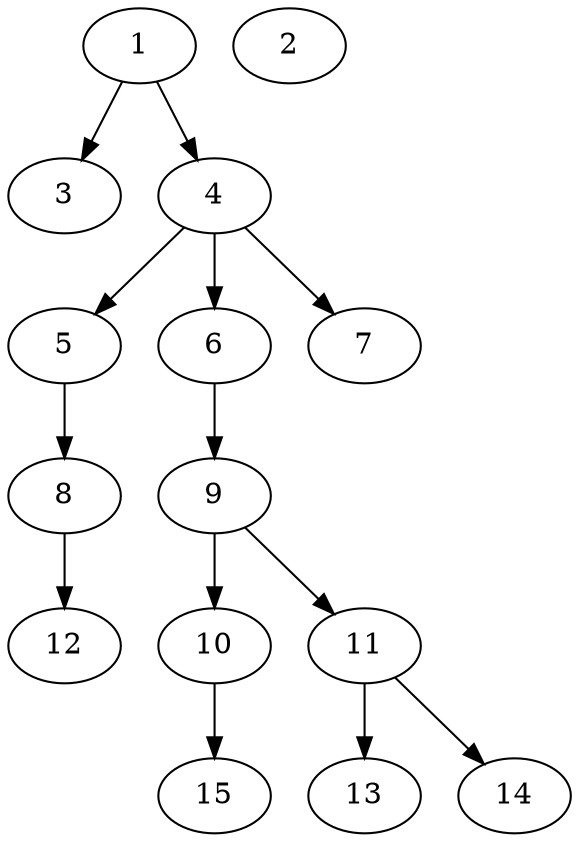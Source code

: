 // DAG (tier=1-easy, mode=compute, n=15, ccr=0.264, fat=0.472, density=0.259, regular=0.614, jump=0.051, mindata=262144, maxdata=2097152)
// DAG automatically generated by daggen at Sun Aug 24 16:33:32 2025
// /home/ermia/Project/Environments/daggen/bin/daggen --dot --ccr 0.264 --fat 0.472 --regular 0.614 --density 0.259 --jump 0.051 --mindata 262144 --maxdata 2097152 -n 15 
digraph G {
  1 [size="537478847440879616", alpha="0.07", expect_size="268739423720439808"]
  1 -> 3 [size ="5288480473088"]
  1 -> 4 [size ="5288480473088"]
  2 [size="89607462843318272", alpha="0.03", expect_size="44803731421659136"]
  3 [size="541550639646244864", alpha="0.12", expect_size="270775319823122432"]
  4 [size="26980121654329484", alpha="0.03", expect_size="13490060827164742"]
  4 -> 5 [size ="22755013558272"]
  4 -> 6 [size ="22755013558272"]
  4 -> 7 [size ="22755013558272"]
  5 [size="16846524962585966", alpha="0.17", expect_size="8423262481292983"]
  5 -> 8 [size ="8899474227200"]
  6 [size="322739402657117", alpha="0.01", expect_size="161369701328558"]
  6 -> 9 [size ="24903503839232"]
  7 [size="768280138214433", alpha="0.06", expect_size="384140069107216"]
  8 [size="57983668486820288", alpha="0.03", expect_size="28991834243410144"]
  8 -> 12 [size ="25719480516608"]
  9 [size="3212860079371976704", alpha="0.15", expect_size="1606430039685988352"]
  9 -> 10 [size ="17418785128448"]
  9 -> 11 [size ="17418785128448"]
  10 [size="182724627341318", alpha="0.16", expect_size="91362313670659"]
  10 -> 15 [size ="10940120563712"]
  11 [size="69088691687334", alpha="0.20", expect_size="34544345843667"]
  11 -> 13 [size ="3361222950912"]
  11 -> 14 [size ="3361222950912"]
  12 [size="2458363508417363968", alpha="0.01", expect_size="1229181754208681984"]
  13 [size="11831608140097362", alpha="0.09", expect_size="5915804070048681"]
  14 [size="83902561488016", alpha="0.19", expect_size="41951280744008"]
  15 [size="962104877266740", alpha="0.12", expect_size="481052438633370"]
}